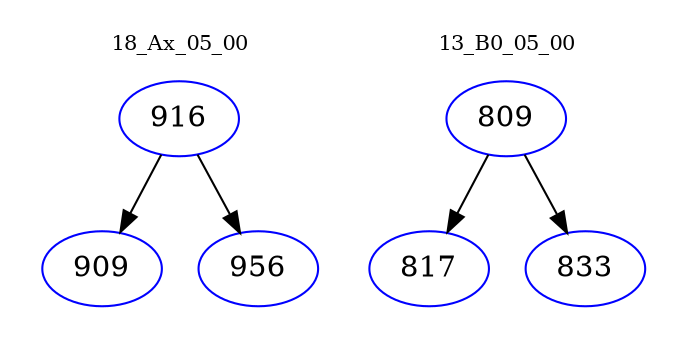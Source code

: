 digraph{
subgraph cluster_0 {
color = white
label = "18_Ax_05_00";
fontsize=10;
T0_916 [label="916", color="blue"]
T0_916 -> T0_909 [color="black"]
T0_909 [label="909", color="blue"]
T0_916 -> T0_956 [color="black"]
T0_956 [label="956", color="blue"]
}
subgraph cluster_1 {
color = white
label = "13_B0_05_00";
fontsize=10;
T1_809 [label="809", color="blue"]
T1_809 -> T1_817 [color="black"]
T1_817 [label="817", color="blue"]
T1_809 -> T1_833 [color="black"]
T1_833 [label="833", color="blue"]
}
}

